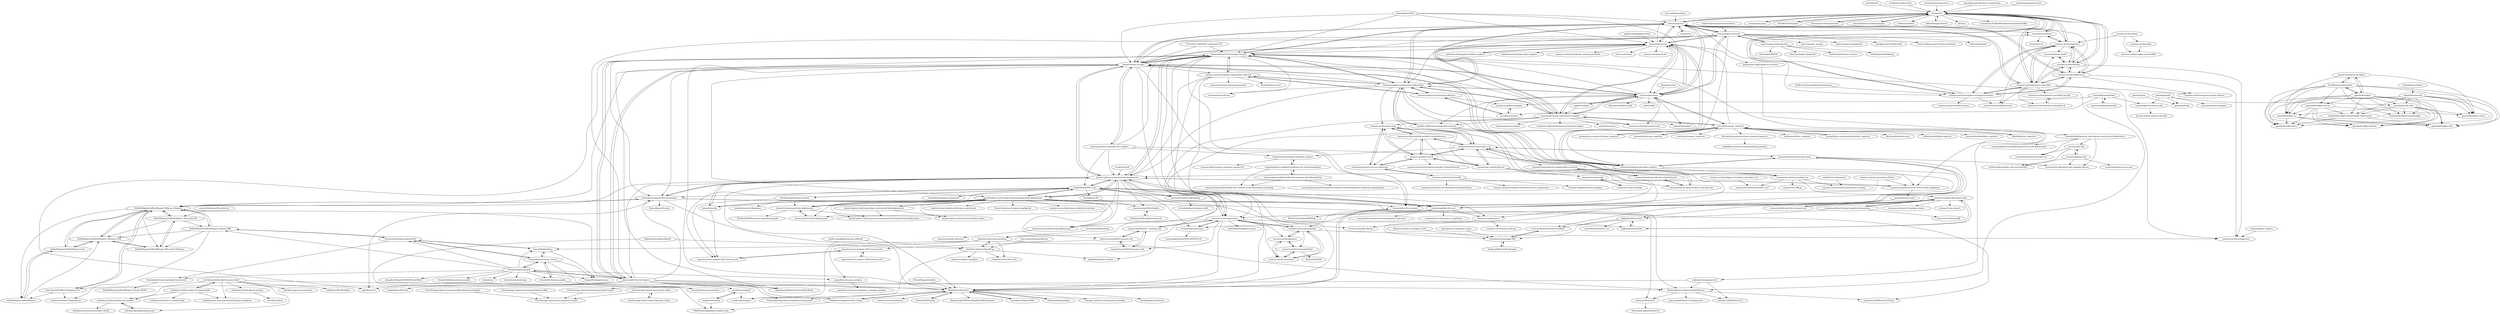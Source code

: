 digraph G {
"git-lfs/git-lfs" -> "vmware/vic" ["e"=1]
"vmware/open-vm-tools" -> "vmware/photon"
"vmware/open-vm-tools" -> "vmware/govmomi"
"vmware/open-vm-tools" -> "vmware/PowerCLI-Example-Scripts"
"vmware/open-vm-tools" -> "lamw/vmware-scripts"
"vmware/open-vm-tools" -> "vmware/pyvmomi"
"vmware/open-vm-tools" -> "rasa/vmware-tools-patches"
"vmware/open-vm-tools" -> "rip1s/vmware_escape" ["e"=1]
"vmware/open-vm-tools" -> "xairy/vmware-exploitation" ["e"=1]
"vmware/open-vm-tools" -> "vmware/terraform-provider-vsphere" ["e"=1]
"vmware/open-vm-tools" -> "vmware/vsphere-automation-sdk-python"
"vmware/open-vm-tools" -> "vmware/vic"
"vmware/open-vm-tools" -> "alanrenouf/vCheck-vSphere"
"vmware/open-vm-tools" -> "googleprojectzero/fuzzilli" ["e"=1]
"vmware/open-vm-tools" -> "virtio-win/kvm-guest-drivers-windows" ["e"=1]
"vmware/open-vm-tools" -> "DrDonk/unlocker" ["e"=1]
"tronprotocol/java-tron" -> "vmware/vic" ["e"=1]
"vmware/ansible-for-nsxt" -> "rutgerblom/SDDC.Lab"
"vmware/ansible-for-nsxt" -> "vmware/nsx-t-datacenter-ci-pipelines" ["e"=1]
"vmware/ansible-for-nsxt" -> "vmware-samples/nsx-t"
"vmware/ansible-for-nsxt" -> "vmware/terraform-provider-nsxt"
"vmware/ansible-for-nsxt" -> "vmware-archive/nsxansible"
"vmware/ansible-for-nsxt" -> "vmware/bare-metal-server-integration-with-nsxt"
"vmware/ansible-for-nsxt" -> "vmware/nsx-powerops"
"vmware/ansible-for-nsxt" -> "vmware-archive/powernsx"
"vmware/ansible-for-nsxt" -> "lamw/vsphere-automated-lab-deployment"
"rasa/vmware-tools-patches" -> "vmware/open-vm-tools"
"rasa/vmware-tools-patches" -> "alexhude/FRIEND" ["e"=1]
"rasa/vmware-tools-patches" -> "ftao/vpn-deploy-playbook" ["e"=1]
"rasa/vmware-tools-patches" -> "cbednarski/vmware-usb-osx" ["e"=1]
"rasa/vmware-tools-patches" -> "IDArlingTeam/IDArling" ["e"=1]
"ribbybibby/ssl_exporter" -> "pryorda/vmware_exporter" ["e"=1]
"VFrontDe-Org/ESXi-Customizer-PS" -> "lamw/vmware-scripts" ["e"=1]
"VFrontDe-Org/ESXi-Customizer-PS" -> "vmware/PowerCLI-Example-Scripts" ["e"=1]
"prometheus-community/ipmi_exporter" -> "pryorda/vmware_exporter" ["e"=1]
"vmware/pyvmomi" -> "vmware/pyvmomi-community-samples"
"vmware/pyvmomi" -> "vmware/vsphere-automation-sdk-python"
"vmware/pyvmomi" -> "vmware/govmomi"
"vmware/pyvmomi" -> "vmware/photon"
"vmware/pyvmomi" -> "lamw/vmware-scripts"
"vmware/pyvmomi" -> "vmware-archive/pyvmomi-tools"
"vmware/pyvmomi" -> "vmware/PowerCLI-Example-Scripts"
"vmware/pyvmomi" -> "ansible-collections/community.vmware" ["e"=1]
"vmware/pyvmomi" -> "vmware/terraform-provider-vsphere" ["e"=1]
"vmware/pyvmomi" -> "pryorda/vmware_exporter"
"vmware/pyvmomi" -> "fboender/ansible-cmdb" ["e"=1]
"vmware/pyvmomi" -> "vmware/open-vm-tools"
"vmware/pyvmomi" -> "voilet/cmdb" ["e"=1]
"vmware/pyvmomi" -> "argos83/pysphere"
"vmware/pyvmomi" -> "cobbler/cobbler" ["e"=1]
"chvvkumar/Monitoring" -> "jorgedlcruz/vmware-grafana" ["e"=1]
"youzan/zan-proxy" -> "vmware/vic" ["e"=1]
"alanrenouf/vCheck-vSphere" -> "vmware/PowerCLI-Example-Scripts"
"alanrenouf/vCheck-vSphere" -> "lamw/vmware-scripts"
"alanrenouf/vCheck-vSphere" -> "arielsanchezmora/vDocumentation"
"alanrenouf/vCheck-vSphere" -> "WahlNetwork/vester"
"alanrenouf/vCheck-vSphere" -> "VeeamHub/powershell"
"alanrenouf/vCheck-vSphere" -> "iainbrighton/PScribo" ["e"=1]
"alanrenouf/vCheck-vSphere" -> "AsBuiltReport/AsBuiltReport.VMware.vSphere"
"alanrenouf/vCheck-vSphere" -> "Tony-SouthFLVMUG/vDiagram2.0"
"alanrenouf/vCheck-vSphere" -> "lamw/vsphere-automated-lab-deployment"
"alanrenouf/vCheck-vSphere" -> "rgel/PowerCLi"
"alanrenouf/vCheck-vSphere" -> "WahlNetwork/powershell-scripts"
"alanrenouf/vCheck-vSphere" -> "PowerShell/Operation-Validation-Framework" ["e"=1]
"alanrenouf/vCheck-vSphere" -> "MathieuBuisson/Powershell-VMware"
"alanrenouf/vCheck-vSphere" -> "sexibytes/sexigraf"
"alanrenouf/vCheck-vSphere" -> "adbertram/Random-PowerShell-Work" ["e"=1]
"lamw/ghettoVCB" -> "lamw/vmware-scripts" ["e"=1]
"lamw/ghettoVCB" -> "vmware/photon" ["e"=1]
"lamw/ghettoVCB" -> "vmware/govmomi" ["e"=1]
"lamw/ghettoVCB" -> "vmware/pyvmomi" ["e"=1]
"lamw/ghettoVCB" -> "vmware/PowerCLI-Example-Scripts" ["e"=1]
"kubernetes-sigs/vsphere-csi-driver" -> "vmware/load-balancer-and-ingress-services-for-kubernetes" ["e"=1]
"apache/incubator-brooklyn" -> "brooklyncentral/clocker"
"apache/incubator-brooklyn" -> "apache/brooklyn"
"apache/incubator-brooklyn" -> "apache/brooklyn-client"
"apache/incubator-brooklyn" -> "apache/brooklyn-ui"
"AsBuiltReport/AsBuiltReport.VMware.ESXi" -> "AsBuiltReport/AsBuiltReport.VMware.vSphere"
"AsBuiltReport/AsBuiltReport.VMware.ESXi" -> "AsBuiltReport/AsBuiltReport.Core"
"AsBuiltReport/AsBuiltReport.VMware.ESXi" -> "AsBuiltReport/AsBuiltReport.Microsoft.Windows"
"brooklyncentral/clocker" -> "apache/incubator-brooklyn"
"brooklyncentral/clocker" -> "apache/brooklyn"
"brooklyncentral/clocker" -> "apache/brooklyn-ui"
"brooklyncentral/clocker" -> "apache/brooklyn-server"
"brooklyncentral/clocker" -> "apache/brooklyn-dist"
"brooklyncentral/clocker" -> "apache/brooklyn-docs"
"brooklyncentral/clocker" -> "apache/brooklyn-library"
"brooklyncentral/clocker" -> "apache/brooklyn-client"
"brooklyncentral/clocker" -> "cloudsoft/brooklyn-hyperledger"
"PureStorage-OpenConnect/py-pure-client" -> "PureStorage-OpenConnect/rest-client"
"xebialabs/overthere" -> "cloudsoft/winrm4j"
"vmware-archive/ansible-module-vcloud-director" -> "vmware/terraform-provider-vcd"
"vmware-archive/ansible-module-vcloud-director" -> "vmware-archive/pyvcloud"
"vmware-archive/ansible-module-vcloud-director" -> "vmware/container-service-extension"
"vmware-archive/ansible-module-vcloud-director" -> "vmware-archive/vcd-cli"
"vmware-archive/ansible-module-vcloud-director" -> "vmware/go-vcloud-director"
"AsBuiltReport/AsBuiltReport.VMware.vSphere" -> "AsBuiltReport/AsBuiltReport.VMware.ESXi"
"AsBuiltReport/AsBuiltReport.VMware.vSphere" -> "AsBuiltReport/AsBuiltReport.Core"
"AsBuiltReport/AsBuiltReport.VMware.vSphere" -> "AsBuiltReport/AsBuiltReport"
"AsBuiltReport/AsBuiltReport.VMware.vSphere" -> "AsBuiltReport/AsBuiltReport.Veeam.VBR"
"AsBuiltReport/AsBuiltReport.VMware.vSphere" -> "AsBuiltReport/AsBuiltReport.Microsoft.AD"
"AsBuiltReport/AsBuiltReport.VMware.vSphere" -> "AsBuiltReport/AsBuiltReport.Microsoft.Windows"
"AsBuiltReport/AsBuiltReport.VMware.vSphere" -> "arielsanchezmora/vDocumentation"
"AsBuiltReport/AsBuiltReport.VMware.vSphere" -> "Tony-SouthFLVMUG/vDiagram2.0"
"ContainX/openstack4j" -> "openstack4j/openstack4j"
"ContainX/openstack4j" -> "woorea/openstack-java-sdk"
"ContainX/openstack4j" -> "yavijava/yavijava"
"ContainX/openstack4j" -> "yavijava/yavijava-samples"
"jclouds/jclouds" -> "apache/jclouds"
"jclouds/jclouds" -> "jclouds/jclouds-examples"
"jclouds/jclouds" -> "jclouds/jclouds-labs"
"jclouds/jclouds" -> "woorea/openstack-java-sdk"
"OGSR/OGSR-Engine" -> "vmware/vic" ["e"=1]
"vmware-archive/vcd-ext-sdk" -> "vmware-samples/vcd-ext-samples"
"vmware-archive/vcd-ext-sdk" -> "vmware/cloud-director-extension-standard-library"
"vmware-archive/vcd-ext-sdk" -> "vmware-archive/vmware-cloud-director-ui-components"
"vmware-archive/vcd-ext-sdk" -> "vmware/container-service-extension"
"pryorda/vmware_exporter" -> "jorgedlcruz/vmware-grafana"
"pryorda/vmware_exporter" -> "prometheus-community/ipmi_exporter" ["e"=1]
"pryorda/vmware_exporter" -> "prometheus/snmp_exporter" ["e"=1]
"pryorda/vmware_exporter" -> "rverchere/vmware_exporter"
"pryorda/vmware_exporter" -> "devinotelecom/prometheus-vmware-exporter"
"pryorda/vmware_exporter" -> "mrlhansen/idrac_exporter" ["e"=1]
"pryorda/vmware_exporter" -> "prometheus-community/windows_exporter" ["e"=1]
"pryorda/vmware_exporter" -> "vmware/pyvmomi"
"pryorda/vmware_exporter" -> "vmware/pyvmomi-community-samples"
"pryorda/vmware_exporter" -> "ribbybibby/ssl_exporter" ["e"=1]
"pryorda/vmware_exporter" -> "vmware/govmomi"
"pryorda/vmware_exporter" -> "bb-Ricardo/netbox-sync" ["e"=1]
"pryorda/vmware_exporter" -> "infinityworks/hpilo-exporter"
"pryorda/vmware_exporter" -> "vmware-samples/vcenter-event-broker-appliance"
"pryorda/vmware_exporter" -> "prometheus/blackbox_exporter" ["e"=1]
"vmware/terraform-provider-vra" -> "vmware/terraform-provider-vra7"
"vmware/terraform-provider-vra" -> "vmware-archive/cloud-automation-content"
"vmware/terraform-provider-vra" -> "vmware/vra-sdk-go"
"vmware/terraform-provider-vra" -> "vmware/vrealize-developer-tools"
"vmware/terraform-provider-vra" -> "vmware/terraform-provider-vcd"
"vmware/pyvmomi-community-samples" -> "vmware/pyvmomi"
"vmware/pyvmomi-community-samples" -> "vmware/vsphere-automation-sdk-python"
"vmware/pyvmomi-community-samples" -> "vmware-archive/pyvmomi-tools"
"vmware/pyvmomi-community-samples" -> "vmware/govmomi"
"vmware/pyvmomi-community-samples" -> "reubenur-rahman/vmware-pyvmomi-examples"
"vmware/pyvmomi-community-samples" -> "snobear/ezmomi"
"vmware/pyvmomi-community-samples" -> "lamw/vmware-scripts"
"vmware/pyvmomi-community-samples" -> "lgeeklee/python-vmstats"
"vmware/pyvmomi-community-samples" -> "ansible-collections/community.vmware" ["e"=1]
"vmware/pyvmomi-community-samples" -> "vmware/PowerCLI-Example-Scripts"
"vmware/pyvmomi-community-samples" -> "pryorda/vmware_exporter"
"vmware/pyvmomi-community-samples" -> "vmware/photon"
"vmware/pyvmomi-community-samples" -> "sijis/pyvmomi-examples"
"vmware/pyvmomi-community-samples" -> "vmware-archive/pyvcloud"
"vmware/pyvmomi-community-samples" -> "argos83/pysphere"
"vmware/vrealize-developer-tools" -> "vmware/build-tools-for-vmware-aria"
"vmware/vrealize-developer-tools" -> "jakkulabs/PowervRO"
"vmware/vrealize-developer-tools" -> "jakkulabs/PowervRA"
"vmware/vrealize-developer-tools" -> "orchestratix/orchestrator-linklist"
"vmware/vrealize-developer-tools" -> "vmware-archive/o11n-plugin-crypto"
"vmware/vrealize-developer-tools" -> "vmware-archive/vra-api-samples-for-postman"
"vmware/vrealize-developer-tools" -> "vmware/vrops-export"
"vmware-archive/legacy-terraform-provider-vra7" -> "vmware/terraform-provider-vra7"
"vmware/terraform-provider-nsxt" -> "vmware/ansible-for-nsxt"
"vmware/terraform-provider-nsxt" -> "vmware/terraform-provider-vcd"
"vmware/terraform-provider-nsxt" -> "vmware/terraform-provider-vsphere" ["e"=1]
"vmware/terraform-provider-nsxt" -> "vmware-samples/nsx-t"
"vmware/terraform-provider-nsxt" -> "vmware/nsx-alb-datascript-samples-library"
"lrivallain/vro-package-diff" -> "burkeazbill/vroClientScripts"
"lrivallain/vro-package-diff" -> "orchestratix/orchestrator-linklist"
"orchestratix/orchestrator-linklist" -> "lrivallain/vro-package-diff"
"lamw/vmworld2017-session-urls" -> "lamw/vmworld2018-session-urls"
"lamw/vmworld2017-session-urls" -> "vmware-archive/powernsx"
"lamw/vmworld2017-session-urls" -> "lamw/vmworld2019-session-urls"
"jonnyborbs/cas-apis" -> "lrivallain/vro-package-diff"
"VeeamHub/grafana" -> "VeeamHub/awesome-veeam"
"VeeamHub/grafana" -> "VeeamHub/applications"
"VeeamHub/grafana" -> "VeeamHub/veeam-healthcheck"
"lamw/vmware-scripts" -> "vmware/PowerCLI-Example-Scripts"
"lamw/vmware-scripts" -> "lamw/vsphere-automated-lab-deployment"
"lamw/vmware-scripts" -> "alanrenouf/vCheck-vSphere"
"lamw/vmware-scripts" -> "arielsanchezmora/vDocumentation"
"lamw/vmware-scripts" -> "WahlNetwork/vester"
"lamw/vmware-scripts" -> "vmware-archive/powernsx"
"lamw/vmware-scripts" -> "vmware/govmomi"
"lamw/vmware-scripts" -> "lamw/vsphere-with-tanzu-nsxt-automated-lab-deployment"
"lamw/vmware-scripts" -> "vmware/dscr-for-vmware"
"lamw/vmware-scripts" -> "vmware/pyvmomi"
"lamw/vmware-scripts" -> "vmware/terraform-provider-vsphere" ["e"=1]
"lamw/vmware-scripts" -> "vmware/photon"
"lamw/vmware-scripts" -> "vmware/packer-examples-for-vsphere" ["e"=1]
"lamw/vmware-scripts" -> "vmware-archive/vsphere-automation-sdk-rest"
"lamw/vmware-scripts" -> "AsBuiltReport/AsBuiltReport.VMware.vSphere"
"rubrikinc/rubrik-sdk-for-python" -> "rubrikinc/rbkcli"
"codyde/vrac-blueprints" -> "vmware-archive/cloud-automation-content"
"vmware-samples/nsx-t" -> "vmware-nsx/eval-docs-ids-ips"
"vmware-samples/nsx-t" -> "vmware-nsx/sddc-demos"
"vmware/dscr-for-vmware" -> "WahlNetwork/vester"
"vmware/dscr-for-vmware" -> "PowerCLIGoodies/DRSRule"
"vmware/dscr-for-vmware" -> "jonathanmedd/PowerCLITools"
"Tony-SouthFLVMUG/vDiagram2.0" -> "AsBuiltReport/AsBuiltReport.VMware.vSphere"
"Tony-SouthFLVMUG/vDiagram2.0" -> "rebelinux/Veeam.Diagrammer"
"Tony-SouthFLVMUG/vDiagram2.0" -> "AsBuiltReport/AsBuiltReport"
"lamw/vmworld2018-session-urls" -> "lamw/vmworld2017-session-urls"
"lamw/vmworld2018-session-urls" -> "lamw/vmworld2019-session-urls"
"AsBuiltReport/AsBuiltReport.Core" -> "AsBuiltReport/AsBuiltReport.VMware.ESXi"
"AsBuiltReport/AsBuiltReport.Core" -> "AsBuiltReport/AsBuiltReport"
"AsBuiltReport/AsBuiltReport.Core" -> "AsBuiltReport/AsBuiltReport.VMware.vSphere"
"lamw/nsxt-automated-lab-deployment" -> "lamw/vvd-quick-reference"
"devinotelecom/prometheus-vmware-exporter" -> "molu8bits/vmware-esxi-prometheus-grafana"
"vmware/go-vcloud-director" -> "vmware/terraform-provider-vcd"
"vmware/go-vcloud-director" -> "vmware/cloud-provider-for-cloud-director"
"vmware/go-vcloud-director" -> "vmware/vcd-api-tools"
"vmware/go-vcloud-director" -> "vmware/cluster-api-provider-cloud-director"
"vmware/go-vcloud-director" -> "vmware-archive/vcd-cli"
"AsBuiltReport/AsBuiltReport" -> "AsBuiltReport/AsBuiltReport.Core"
"AsBuiltReport/AsBuiltReport" -> "AsBuiltReport/AsBuiltReport.VMware.ESXi"
"rubrikinc/rubrik-modules-for-ansible" -> "rubrikinc/graphql-playground"
"rubrikinc/rubrik-modules-for-ansible" -> "rubrikinc/terraform-provider-rubrik"
"vmware/nsx-powerops" -> "vmware-archive/powernsx"
"vmware/nsx-powerops" -> "tonysangha/PowerNSX-DFW2Excel"
"vmware/vcd-api-tools" -> "vmware/vcd-api-schemas"
"jclouds/jclouds-labs" -> "apache/brooklyn-dist"
"jclouds/jclouds-labs" -> "apache/brooklyn-docs"
"jclouds/jclouds-labs" -> "apache/brooklyn-client"
"jclouds/jclouds-labs" -> "cloudsoft/brooklyn-hyperledger"
"jclouds/jclouds-labs" -> "apache/brooklyn-ui"
"jclouds/jclouds-labs" -> "cloudsoft/brooklyn-hyperledger-kubernetes"
"jclouds/jclouds-labs" -> "apache/brooklyn-library"
"vmware/vcd-api-schemas" -> "vmware/vcd-api-tools"
"openstack4j/openstack4j" -> "ContainX/openstack4j"
"cobbler/cobbler" -> "vmware/pyvmomi" ["e"=1]
"cobbler/cobbler" -> "vmware/pyvmomi-community-samples" ["e"=1]
"microsoft/azurelinux" -> "vmware/photon" ["e"=1]
"rancher/os" -> "vmware/photon" ["e"=1]
"ansible-collections/community.vmware" -> "vmware/vsphere-automation-sdk-python" ["e"=1]
"ansible-collections/community.vmware" -> "vmware/ansible-for-nsxt" ["e"=1]
"ansible-collections/community.vmware" -> "vmware/terraform-provider-vcd" ["e"=1]
"ansible-collections/community.vmware" -> "vmware/dscr-for-vmware" ["e"=1]
"flakshack/SysAdminBoard" -> "WahlNetwork/grafana-vsphere-lab"
"flakshack/SysAdminBoard" -> "Oxalide/vsphere-influxdb-go"
"AsBuiltReport/AsBuiltReport.Veeam.VBR" -> "rebelinux/Veeam.Diagrammer"
"AsBuiltReport/AsBuiltReport.Veeam.VBR" -> "AsBuiltReport/AsBuiltReport.Microsoft.Windows"
"AsBuiltReport/AsBuiltReport.Veeam.VBR" -> "AsBuiltReport/AsBuiltReport.VMware.ESXi"
"AsBuiltReport/AsBuiltReport.Veeam.VBR" -> "VeeamHub/veeam-healthcheck"
"AsBuiltReport/AsBuiltReport.Veeam.VBR" -> "AsBuiltReport/AsBuiltReport.VMware.vSphere"
"awarre/Optimize-WsusServer" -> "AsBuiltReport/AsBuiltReport.Microsoft.AD" ["e"=1]
"gaul/s3proxy" -> "apache/jclouds" ["e"=1]
"lamw/vsphere-with-tanzu-nsxt-automated-lab-deployment" -> "lamw/vsphere-automated-lab-deployment"
"lamw/vsphere-with-tanzu-nsxt-automated-lab-deployment" -> "lamw/vsphere-with-tanzu-basic-automated-lab-deployment"
"lamw/vsphere-with-tanzu-nsxt-automated-lab-deployment" -> "lamw/vcf-automated-lab-deployment"
"lamw/vsphere-with-tanzu-nsxt-automated-lab-deployment" -> "rutgerblom/SDDC.Lab"
"lamw/vsphere-with-tanzu-nsxt-automated-lab-deployment" -> "lamw/vsphere-with-tanzu-nsx-advanced-lb-automated-lab-deployment"
"lamw/vsphere-with-tanzu-nsxt-automated-lab-deployment" -> "vsphere-tmm/vsphere-with-tanzu-quick-start"
"lamw/vsphere-with-tanzu-nsxt-automated-lab-deployment" -> "lamw/vsphere-8-lab-deployment"
"lamw/vsphere-with-tanzu-nsxt-automated-lab-deployment" -> "Tanzu-Solutions-Engineering/tkg-lab" ["e"=1]
"lamw/vsphere-with-tanzu-nsxt-automated-lab-deployment" -> "lamw/nsxt-automated-lab-deployment"
"lamw/vsphere-with-tanzu-nsxt-automated-lab-deployment" -> "lamw/vmworld2019-session-urls"
"lamw/vsphere-with-tanzu-nsxt-automated-lab-deployment" -> "vmware-tanzu-labs/tanzu-validated-solutions" ["e"=1]
"lamw/vsphere-with-tanzu-nsxt-automated-lab-deployment" -> "vmware/ansible-for-nsxt"
"lamw/vsphere-with-tanzu-nsxt-automated-lab-deployment" -> "lamw/vsphere-with-tanzu-homelab-scripts"
"lamw/vsphere-with-tanzu-nsxt-automated-lab-deployment" -> "lamw/homelab"
"lamw/vsphere-with-tanzu-basic-automated-lab-deployment" -> "lamw/vsphere-with-tanzu-nsx-advanced-lb-automated-lab-deployment"
"lamw/vsphere-with-tanzu-basic-automated-lab-deployment" -> "lamw/vsphere-with-tanzu-homelab-scripts"
"vmware/govmomi" -> "vmware/pyvmomi"
"vmware/govmomi" -> "vmware/terraform-provider-vsphere" ["e"=1]
"vmware/govmomi" -> "vmware/photon"
"vmware/govmomi" -> "vmware/vsphere-automation-sdk-python"
"vmware/govmomi" -> "vmware/pyvmomi-community-samples"
"vmware/govmomi" -> "lamw/vmware-scripts"
"vmware/govmomi" -> "jetbrains-infra/packer-builder-vsphere" ["e"=1]
"vmware/govmomi" -> "vmware/PowerCLI-Example-Scripts"
"vmware/govmomi" -> "kubernetes-sigs/vsphere-csi-driver" ["e"=1]
"vmware/govmomi" -> "vmware/open-vm-tools"
"vmware/govmomi" -> "kubernetes/cloud-provider-vsphere" ["e"=1]
"vmware/govmomi" -> "vmware-archive/cloud-init-vmware-guestinfo" ["e"=1]
"vmware/govmomi" -> "vmware/vic"
"vmware/govmomi" -> "antrea-io/antrea" ["e"=1]
"vmware/govmomi" -> "vmware-archive/octant" ["e"=1]
"lamw/homelab" -> "lamw/vsphere-automated-lab-deployment"
"lamw/homelab" -> "lamw/vsphere-with-tanzu-nsxt-automated-lab-deployment"
"lamw/homelab" -> "lamw/vmware-explore-2022-session-urls"
"yavijava/yavijava" -> "yavijava/yavijava-samples"
"yavijava/yavijava" -> "vmware/vsphere-automation-sdk-java"
"WahlNetwork/powershell-scripts" -> "WahlNetwork/vester"
"WahlNetwork/powershell-scripts" -> "WahlNetwork/grafana-vsphere-lab"
"MathieuBuisson/Powershell-VMware" -> "HostileCoding/PowerCLI"
"MathieuBuisson/Powershell-VMware" -> "jonathanmedd/PowerCLITools"
"MathieuBuisson/Powershell-VMware" -> "dstamen/PowerCLI"
"MathieuBuisson/Powershell-VMware" -> "alanrenouf/PowerCLI-Deployment"
"yavijava/yavijava-samples" -> "yavijava/yavijava"
"tgeorgiev/vro-polyglot-scripts" -> "lrivallain/vro-package-diff"
"VeeamHub/veeam-ansible" -> "VeeamHub/awesome-veeam"
"VeeamHub/veeam-ansible" -> "VeeamHub/veeam-postman"
"rutgerblom/SDDC.Lab" -> "vmware/ansible-for-nsxt"
"rutgerblom/SDDC.Lab" -> "lamw/vsphere-with-tanzu-nsxt-automated-lab-deployment"
"rutgerblom/SDDC.Lab" -> "tenthirtyam/vmware-stencils"
"rutgerblom/SDDC.Lab" -> "vmware-samples/nsx-t"
"rutgerblom/SDDC.Lab" -> "lamw/vmware-explore-2022-session-urls"
"rutgerblom/SDDC.Lab" -> "lamw/vcf-automated-lab-deployment"
"rutgerblom/SDDC.Lab" -> "yasensim/vsphere-lab-deploy"
"rutgerblom/SDDC.Lab" -> "lamw/vsphere-automated-lab-deployment"
"rutgerblom/SDDC.Lab" -> "Texiwill/aac-lib"
"rutgerblom/SDDC.Lab" -> "rutgerblom/ubuntu-autoinstall"
"rutgerblom/SDDC.Lab" -> "arielsanchezmora/vDocumentation"
"rutgerblom/SDDC.Lab" -> "vmware-nsx/sddc-demos"
"rutgerblom/SDDC.Lab" -> "vmware/nsx-powerops"
"vmware-archive/pyvcloud" -> "vmware-archive/vcd-cli"
"vmware-archive/pyvcloud" -> "vmware/container-service-extension"
"vmware-archive/pyvcloud" -> "vmware-archive/ansible-module-vcloud-director"
"vmware-archive/pyvcloud" -> "vmware/go-vcloud-director"
"vmware-archive/pyvcloud" -> "vmware/terraform-provider-vcd"
"vmware-archive/vcd-cli" -> "vmware-archive/pyvcloud"
"vmware-archive/vcd-cli" -> "vmware/container-service-extension"
"vmware-archive/vcd-cli" -> "vmware/terraform-provider-vcd"
"vmware-archive/vcd-cli" -> "vmware/go-vcloud-director"
"vmware-archive/vcd-cli" -> "vmware-archive/ansible-module-vcloud-director"
"vmware-archive/vcd-cli" -> "vmware-archive/terraform-provider-vcloud-director"
"PureStorage-OpenConnect/rest-client" -> "PureStorage-OpenConnect/py-pure-client"
"PureStorage-OpenConnect/rest-client" -> "PureStorage-OpenConnect/python-scripts"
"vmware/powershell-module-for-vmware-cloud-foundation" -> "vmware/power-validated-solutions-for-cloud-foundation"
"vmware/powershell-module-for-vmware-cloud-foundation" -> "vmware/powershell-module-for-vmware-cloud-foundation-reporting"
"vmware/powershell-module-for-vmware-cloud-foundation" -> "vmware/powershell-module-for-vmware-cloud-foundation-certificate-management"
"vmware-samples/vcenter-event-broker-appliance" -> "lamw/vsphere-automated-lab-deployment"
"vmware-samples/vcenter-event-broker-appliance" -> "jonnyborbs/cas-apis"
"vmware/load-balancer-and-ingress-services-for-kubernetes" -> "vmware/nsx-alb-datascript-samples-library"
"vmware/load-balancer-and-ingress-services-for-kubernetes" -> "vmware/alb-sdk"
"vmware/load-balancer-and-ingress-services-for-kubernetes" -> "vmware/terraform-provider-avi"
"vmware/load-balancer-and-ingress-services-for-kubernetes" -> "vmware/global-load-balancing-services-for-kubernetes"
"lamw/vmworld2019-session-urls" -> "lamw/vmworld2018-session-urls"
"lamw/vmworld2019-session-urls" -> "lamw/vmworld2017-session-urls"
"lamw/vmworld2019-session-urls" -> "lamw/vmware-explore-2023-session-urls"
"rubrikinc/graphql-playground" -> "rubrikinc/rubrik-modules-for-ansible"
"vmware/PowerCLI-Example-Scripts" -> "lamw/vmware-scripts"
"vmware/PowerCLI-Example-Scripts" -> "alanrenouf/vCheck-vSphere"
"vmware/PowerCLI-Example-Scripts" -> "lamw/vsphere-automated-lab-deployment"
"vmware/PowerCLI-Example-Scripts" -> "WahlNetwork/vester"
"vmware/PowerCLI-Example-Scripts" -> "vmware/dscr-for-vmware"
"vmware/PowerCLI-Example-Scripts" -> "vmware/powerclicore"
"vmware/PowerCLI-Example-Scripts" -> "vmware-archive/powernsx"
"vmware/PowerCLI-Example-Scripts" -> "arielsanchezmora/vDocumentation"
"vmware/PowerCLI-Example-Scripts" -> "rgel/PowerCLi"
"vmware/PowerCLI-Example-Scripts" -> "vmware-archive/vsphere-automation-sdk-rest"
"vmware/PowerCLI-Example-Scripts" -> "vmware/vsphere-automation-sdk-python"
"vmware/PowerCLI-Example-Scripts" -> "MathieuBuisson/Powershell-VMware"
"vmware/PowerCLI-Example-Scripts" -> "codyhosterman/powercli"
"vmware/PowerCLI-Example-Scripts" -> "vmware/photon"
"vmware/PowerCLI-Example-Scripts" -> "adbertram/Random-PowerShell-Work" ["e"=1]
"prometheus/snmp_exporter" -> "pryorda/vmware_exporter" ["e"=1]
"vmware-tanzu/community-edition" -> "lamw/vsphere-with-tanzu-nsxt-automated-lab-deployment" ["e"=1]
"vmware-tanzu/community-edition" -> "vmware-samples/vcenter-event-broker-appliance" ["e"=1]
"mark-rushakoff/awesome-influxdb" -> "Oxalide/vsphere-influxdb-go" ["e"=1]
"mark-rushakoff/awesome-influxdb" -> "evoila/collectsphere" ["e"=1]
"vmware/photon" -> "vmware/open-vm-tools"
"vmware/photon" -> "vmware-archive/lightwave"
"vmware/photon" -> "vmware/govmomi"
"vmware/photon" -> "vmware-archive/photon-controller"
"vmware/photon" -> "vmware/vic"
"vmware/photon" -> "vmware/pyvmomi"
"vmware/photon" -> "vmware/PowerCLI-Example-Scripts"
"vmware/photon" -> "vmware-archive/vsphere-storage-for-docker"
"vmware/photon" -> "lamw/vmware-scripts"
"vmware/photon" -> "rancher/os" ["e"=1]
"vmware/photon" -> "vmware-archive/xenon"
"vmware/photon" -> "vmware-archive/admiral"
"vmware/photon" -> "vmware/vsphere-automation-sdk-python"
"vmware/photon" -> "vmware/pyvmomi-community-samples"
"vmware/photon" -> "vmware/vic-product"
"AsBuiltReport/AsBuiltReport.Microsoft.Windows" -> "AsBuiltReport/AsBuiltReport.VMware.ESXi"
"AsBuiltReport/AsBuiltReport.Microsoft.Windows" -> "AsBuiltReport/AsBuiltReport.Microsoft.AD"
"vmware/packer-examples-for-vsphere" -> "vmware-samples/vcenter-event-broker-appliance" ["e"=1]
"vmware/packer-examples-for-vsphere" -> "lamw/vmware-scripts" ["e"=1]
"vmware/packer-examples-for-vsphere" -> "rutgerblom/SDDC.Lab" ["e"=1]
"vmware/packer-examples-for-vsphere" -> "lamw/vsphere-automated-lab-deployment" ["e"=1]
"vmware/packer-examples-for-vsphere" -> "vmware/PowerCLI-Example-Scripts" ["e"=1]
"vmware/packer-examples-for-vsphere" -> "tenthirtyam/terrafom-examples-vmware" ["e"=1]
"lamw/vcf-automated-lab-deployment" -> "lamw/vsphere-8-lab-deployment"
"lamw/vcf-automated-lab-deployment" -> "lamw/vsphere-with-tanzu-nsx-advanced-lb-automated-lab-deployment"
"lamw/vcf-automated-lab-deployment" -> "lamw/vsphere-with-tanzu-nsxt-automated-lab-deployment"
"lamw/vcf-automated-lab-deployment" -> "TheNewStellW/vmware-operations-guide"
"woorea/openstack-java-sdk" -> "iterate-ch/java-openstack-swift"
"vmware/cloud-provider-for-cloud-director" -> "vmware/cluster-api-provider-cloud-director"
"rubrikinc/rubrik-sdk-for-powershell" -> "rubrikinc/rubrik-scripts-for-powershell"
"rubrikinc/rubrik-sdk-for-powershell" -> "rubrikinc/rubrik-sdk-for-python"
"rubrikinc/rubrik-sdk-for-powershell" -> "rubrikinc/api-documentation"
"rubrikinc/rubrik-sdk-for-powershell" -> "rubrikinc/vRO-Workflow"
"rubrikinc/rubrik-sdk-for-powershell" -> "WahlNetwork/vester"
"rubrikinc/rubrik-sdk-for-powershell" -> "rubrikinc/graphql-playground"
"rubrikinc/rubrik-sdk-for-powershell" -> "rubrikinc/use-case-powershell-backup-validation"
"rubrikinc/rubrik-sdk-for-powershell" -> "rubrikinc/rubrik-modules-for-ansible"
"vmware-archive/lightwave" -> "vmware-archive/photon-controller"
"vmware-archive/lightwave" -> "vmware-archive/xenon"
"vmware-archive/lightwave" -> "vmware/photon"
"vmware-archive/lightwave" -> "vmware-archive/admiral"
"vmware-archive/lightwave" -> "vmware-archive/vsphere-storage-for-docker"
"vmware-archive/lightwave" -> "vmware/vic"
"vmware-archive/lightwave" -> "vmware-archive/vagrant-guests-photon"
"vmware-archive/lightwave" -> "vmware-archive/chaperone"
"sexibytes/sexilog" -> "sexibytes/sexigraf"
"sexibytes/sexilog" -> "WahlNetwork/grafana-vsphere-lab"
"vmware/cloud-director-named-disk-csi-driver" -> "vmware/cloud-provider-for-cloud-director"
"vmware/cloud-director-named-disk-csi-driver" -> "vmware/cluster-api-provider-cloud-director"
"tenthirtyam/vmware-stencils" -> "lamw/vmware-explore-2022-session-urls"
"tenthirtyam/vmware-stencils" -> "tenthirtyam/vvd-diagrams"
"tenthirtyam/vmware-stencils" -> "rutgerblom/SDDC.Lab"
"tenthirtyam/vmware-stencils" -> "lamw/vcf-automated-lab-deployment"
"WahlNetwork/vester" -> "lucdekens/vSphereDSC"
"WahlNetwork/vester" -> "PowerShell/Operation-Validation-Framework" ["e"=1]
"WahlNetwork/vester" -> "ticketmaster/poshspec" ["e"=1]
"WahlNetwork/vester" -> "devops-collective-inc/summit-materials" ["e"=1]
"WahlNetwork/vester" -> "devblackops/watchmen" ["e"=1]
"WahlNetwork/vester" -> "WahlNetwork/powershell-scripts"
"WahlNetwork/vester" -> "vmware-archive/platypus"
"WahlNetwork/vester" -> "PowerShellOrg/tug" ["e"=1]
"WahlNetwork/vester" -> "vmware/dscr-for-vmware"
"WahlNetwork/vester" -> "doesitscript/PSPesterDashboardKickstarter" ["e"=1]
"dstamen/PowerCLI" -> "NotesofaScripter/PowerCLI"
"DemitasseNZ/vSphereAutoLab" -> "sammcgeown/Pod-Deploy"
"sexibytes/sexigraf" -> "sexibytes/sexilog"
"sexibytes/sexigraf" -> "evoila/collectsphere"
"codyhosterman/powercli" -> "MathieuBuisson/Powershell-VMware"
"codyhosterman/powercli" -> "HostileCoding/PowerCLI"
"codyhosterman/powercli" -> "PureStorage-OpenConnect/powershell-scripts"
"cloudsoft/winrm4j" -> "apache/brooklyn-dist"
"cloudsoft/winrm4j" -> "apache/brooklyn-docs"
"cloudsoft/winrm4j" -> "apache/brooklyn-client"
"cloudsoft/winrm4j" -> "cloudsoft/brooklyn-hyperledger"
"cloudsoft/winrm4j" -> "apache/brooklyn-ui"
"cloudsoft/winrm4j" -> "cloudsoft/brooklyn-hyperledger-kubernetes"
"cloudsoft/winrm4j" -> "jclouds/jclouds-labs"
"cloudsoft/winrm4j" -> "apache/brooklyn-library"
"VeeamHub/awesome-veeam" -> "VeeamHub/veeam-ansible"
"VeeamHub/awesome-veeam" -> "VeeamHub/veeam-postman"
"VeeamHub/awesome-veeam" -> "VeeamHub/applications"
"VeeamHub/awesome-veeam" -> "VeeamHub/grafana"
"VeeamHub/awesome-veeam" -> "VeeamHub/veeam-healthcheck"
"VeeamHub/awesome-veeam" -> "VeeamHub/powershell"
"vmware/power-validated-solutions-for-cloud-foundation" -> "vmware/powershell-module-for-vmware-cloud-foundation"
"vmware/power-validated-solutions-for-cloud-foundation" -> "vmware/powershell-module-for-vmware-cloud-foundation-reporting"
"vmware/power-validated-solutions-for-cloud-foundation" -> "tenthirtyam/terrafom-examples-vmware"
"burkeazbill/vroClientScripts" -> "lrivallain/vro-package-diff"
"Azure/azure-functions-host" -> "vmware/vic" ["e"=1]
"vmware/vic" -> "youzan/zan-proxy" ["e"=1]
"vmware/vic" -> "vmware/vic-product"
"vmware/vic" -> "Azure/azure-functions-host" ["e"=1]
"vmware/vic" -> "vmware-archive/admiral"
"vmware/vic" -> "vmware-archive/photon-controller"
"vmware/vic" -> "microsoft/azure-maven-plugins" ["e"=1]
"vmware/vic" -> "vmware/photon"
"vmware/vic" -> "vmware-archive/lightwave"
"vmware/vic" -> "OGSR/OGSR-Engine" ["e"=1]
"vmware/vic" -> "vmware-archive/vsphere-storage-for-docker"
"vmware/vic" -> "vmware-archive/xenon"
"vmware/vic" -> "solidusio/solidus" ["e"=1]
"vmware/vic" -> "uBlockOrigin/uAssets" ["e"=1]
"vmware/vic" -> "QEF/q-e" ["e"=1]
"vmware/vic" -> "CommunityToolkit/WindowsCommunityToolkit" ["e"=1]
"gophercloud/gophercloud" -> "vmware/govmomi" ["e"=1]
"AsBuiltReport/AsBuiltReport.Microsoft.AD" -> "AsBuiltReport/AsBuiltReport.Microsoft.Windows"
"AsBuiltReport/AsBuiltReport.Microsoft.AD" -> "AsBuiltReport/AsBuiltReport.VMware.vSphere"
"AsBuiltReport/AsBuiltReport.Microsoft.AD" -> "AsBuiltReport/AsBuiltReport.Veeam.VBR"
"AsBuiltReport/AsBuiltReport.Microsoft.AD" -> "AsBuiltReport/AsBuiltReport.VMware.ESXi"
"vmware-archive/nsxraml" -> "vmware-archive/nsxramlclient"
"vmware-archive/nsxraml" -> "vmware-archive/nsxansible"
"vmware-archive/nsxraml" -> "vmware-archive/pynsxv"
"sitespeedio/sitespeed.io" -> "vmware/vic" ["e"=1]
"diyan/pywinrm" -> "vmware/pyvmomi" ["e"=1]
"vmware-archive/nsxansible" -> "vmware-archive/pynsxv"
"vmware-archive/nsxansible" -> "vmware-archive/nsxraml"
"vmware-archive/nsxansible" -> "vmware-archive/nsxramlclient"
"vmware-archive/nsxansible" -> "vmware-archive/powernsx"
"vmware-archive/nsxansible" -> "vmware-archive/chaperone"
"vmware-archive/vsphere-storage-for-docker" -> "vmware-archive/photon-controller"
"vmware-archive/vsphere-storage-for-docker" -> "vmware-archive/kubernetes"
"vmware-archive/vsphere-storage-for-docker" -> "vmware-archive/admiral"
"vmware-archive/vsphere-storage-for-docker" -> "vmware-archive/lightwave"
"vmware-archive/vsphere-storage-for-docker" -> "vmware/vic"
"vmware-archive/vsphere-storage-for-docker" -> "vmware/vsphere-flocker-driver"
"vmware-archive/vsphere-storage-for-docker" -> "vmware/vic-product"
"vmware/cluster-api-provider-cloud-director" -> "vmware/cloud-provider-for-cloud-director"
"vmware/cluster-api-provider-cloud-director" -> "vmware/cloud-director-named-disk-csi-driver"
"VirtualEngine/Lability" -> "WahlNetwork/vester" ["e"=1]
"vmware-archive/nsxramlclient" -> "vmware-archive/nsxraml"
"vmware-archive/nsxramlclient" -> "vmware-archive/pynsxv"
"vmware-archive/nsxramlclient" -> "yfauser/PyNSXv"
"Texiwill/aac-lib" -> "sammcgeown/Pod-Deploy"
"vmware-archive/photon-controller" -> "vmware-archive/xenon"
"vmware-archive/photon-controller" -> "vmware-archive/lightwave"
"vmware-archive/photon-controller" -> "vmware-archive/vsphere-storage-for-docker"
"vmware-archive/photon-controller" -> "vmware/vic"
"vmware-archive/photon-controller" -> "vmware-archive/admiral"
"vmware-archive/photon-controller" -> "vmware-archive/chaperone"
"vmware-archive/photon-controller" -> "vmware/photon"
"vmware-archive/photon-controller" -> "vmware-archive/kubernetes"
"vmware-archive/photon-controller" -> "vmware-archive/photon-controller-cli"
"vmware-archive/photon-controller" -> "vmware-archive/photon-controller-go-sdk"
"vmware-archive/photon-controller" -> "vmware-archive/vagrant-guests-photon"
"vmware-archive/photon-controller" -> "vmware/photon-model"
"vmware-archive/xenon" -> "vmware-archive/photon-controller"
"vmware-archive/xenon" -> "vmware/photon-model"
"vmware-archive/xenon" -> "vmware-archive/admiral"
"vmware-archive/xenon" -> "vmware-archive/lightwave"
"vmware-archive/xenon" -> "vmware-archive/chaperone"
"vmware-archive/xenon" -> "vmware/vic"
"VeeamHub/veeam-healthcheck" -> "VeeamHub/awesome-veeam"
"VeeamHub/veeam-healthcheck" -> "AsBuiltReport/AsBuiltReport.Veeam.VBR"
"VeeamHub/veeam-healthcheck" -> "VeeamHub/veeam-hardened-repository"
"VeeamHub/veeam-healthcheck" -> "VeeamHub/grafana"
"apache/brooklyn" -> "apache/brooklyn-server"
"apache/brooklyn" -> "apache/brooklyn-client"
"apache/brooklyn" -> "apache/brooklyn-docs"
"apache/brooklyn" -> "apache/brooklyn-ui"
"apache/brooklyn" -> "apache/brooklyn-dist"
"apache/brooklyn" -> "cloudsoft/brooklyn-hyperledger"
"apache/brooklyn" -> "cloudsoft/brooklyn-hyperledger-kubernetes"
"apache/brooklyn" -> "apache/incubator-brooklyn"
"apache/brooklyn" -> "brooklyncentral/clocker"
"apache/brooklyn" -> "apache/brooklyn-library"
"apache/brooklyn" -> "jclouds/jclouds-labs"
"tenthirtyam/terrafom-examples-vmware" -> "vmware/power-validated-solutions-for-cloud-foundation"
"tenthirtyam/terrafom-examples-vmware" -> "vmware-labs/vmware-customer-connect-cli"
"apache/brooklyn-server" -> "apache/brooklyn-library"
"apache/brooklyn-server" -> "apache/brooklyn-ui"
"apache/brooklyn-server" -> "apache/brooklyn-docs"
"apache/brooklyn-server" -> "apache/brooklyn-client"
"apache/brooklyn-server" -> "cloudsoft/brooklyn-hyperledger-kubernetes"
"apache/brooklyn-server" -> "apache/brooklyn-dist"
"apache/brooklyn-ui" -> "apache/brooklyn-dist"
"apache/brooklyn-ui" -> "apache/brooklyn-docs"
"apache/brooklyn-ui" -> "apache/brooklyn-library"
"uBlockOrigin/uAssets" -> "vmware/vic" ["e"=1]
"vmware/vsphere-automation-sdk-python" -> "vmware/pyvmomi"
"vmware/vsphere-automation-sdk-python" -> "vmware/pyvmomi-community-samples"
"vmware/vsphere-automation-sdk-python" -> "vmware-archive/vsphere-automation-sdk-rest"
"vmware/vsphere-automation-sdk-python" -> "ansible-collections/community.vmware" ["e"=1]
"vmware/vsphere-automation-sdk-python" -> "vmware/govmomi"
"vmware/vsphere-automation-sdk-python" -> "vmware/PowerCLI-Example-Scripts"
"vmware/vsphere-automation-sdk-python" -> "vmware/vsphere-automation-sdk-java"
"vmware/vsphere-automation-sdk-python" -> "vmware/powerclicore"
"vmware/vsphere-automation-sdk-python" -> "vmware/ansible-for-nsxt"
"vmware/vsphere-automation-sdk-python" -> "vmware-archive/pyvmomi-tools"
"vmware/vsphere-automation-sdk-python" -> "lamw/vmware-scripts"
"vmware/vsphere-automation-sdk-python" -> "vmware/dscr-for-vmware"
"vmware/vsphere-automation-sdk-python" -> "vmware-archive/pyvcloud"
"vmware/vsphere-automation-sdk-python" -> "lamw/vsphere-automated-lab-deployment"
"vmware/vsphere-automation-sdk-python" -> "vmware/photon"
"vmware-archive/pynsxv" -> "vmware-archive/nsxramlclient"
"vmware-archive/pynsxv" -> "vmware-archive/nsxansible"
"vmware-archive/pynsxv" -> "vmware-archive/nsxraml"
"vmware-archive/vsphere-automation-sdk-rest" -> "vmware/vsphere-automation-sdk-python"
"vmware-archive/vsphere-automation-sdk-rest" -> "vmware/vmware-openapi-generator"
"vmware-archive/vsphere-automation-sdk-rest" -> "WahlNetwork/vester"
"vmware-archive/vsphere-automation-sdk-rest" -> "vmware/vsphere-automation-sdk-java"
"vmware-archive/vsphere-automation-sdk-rest" -> "vmware/PowerCLI-Example-Scripts"
"vmware-archive/vsphere-automation-sdk-rest" -> "vmware-archive/powernsx"
"vmware-archive/vsphere-automation-sdk-rest" -> "BeryJu/dark-vcenter"
"vmware-archive/vsphere-automation-sdk-rest" -> "lamw/vsphere-automated-lab-deployment"
"lamw/vsphere-8-lab-deployment" -> "lamw/vcf-automated-lab-deployment"
"Oxalide/vsphere-influxdb-go" -> "jorgedlcruz/vmware-grafana"
"Oxalide/vsphere-influxdb-go" -> "evoila/collectsphere"
"Oxalide/vsphere-influxdb-go" -> "cblomart/vsphere-graphite"
"Oxalide/vsphere-influxdb-go" -> "lgeeklee/python-vmstats"
"Oxalide/vsphere-influxdb-go" -> "vmkdaily/vFlux-Stats-Kit"
"vmware-archive/liota" -> "vmware-archive/admiral"
"vmware-archive/liota" -> "omnissa-archive/vidm-saml-toolkit"
"vmware-archive/liota" -> "omnissa-archive/idm"
"docker-archive/dockercloud-haproxy" -> "vmware-archive/vsphere-storage-for-docker" ["e"=1]
"vmware/alb-sdk" -> "avinetworks/devops"
"vmware/alb-sdk" -> "avinetworks/ansible-role-avicontroller"
"vmware/alb-sdk" -> "vmware/terraform-provider-avi"
"vmware/vsphere-automation-sdk-java" -> "yavijava/yavijava"
"vmware/vsphere-automation-sdk-java" -> "yavijava/yavijava-samples"
"vmware/vsphere-automation-sdk-java" -> "vmware-archive/vsphere-automation-sdk-rest"
"vmware/vsphere-automation-sdk-java" -> "vmware/vsphere-automation-sdk-python"
"toni-moreno/snmpcollector" -> "Oxalide/vsphere-influxdb-go" ["e"=1]
"jakkulabs/PowervRA" -> "jakkulabs/PowervRO"
"jakkulabs/PowervRA" -> "vmware/vrealize-developer-tools"
"ticketmaster/poshspec" -> "WahlNetwork/vester" ["e"=1]
"lamw/vmware-explore-2022-session-urls" -> "lamw/vmware-explore-2023-session-urls"
"vmware-archive/photon-controller-cli" -> "vmware-archive/photon-controller-go-sdk"
"vmware-archive/photon-controller-go-sdk" -> "vmware-archive/photon-controller-cli"
"PureStorage-OpenConnect/powershell-toolkit" -> "PureStorage-OpenConnect/python-scripts"
"vmware/photon-model" -> "vmware-archive/xenon"
"vmware/build-tools-for-vmware-aria" -> "vmware/vrealize-developer-tools"
"VeeamHub/powershell" -> "VeeamHub/awesome-veeam"
"VeeamHub/powershell" -> "VeeamHub/veeam-healthcheck"
"VeeamHub/powershell" -> "tdewin/rps"
"VeeamHub/powershell" -> "VeeamHub/grafana"
"VeeamHub/powershell" -> "AsBuiltReport/AsBuiltReport.Veeam.VBR"
"VeeamHub/powershell" -> "VeeamHub/veeam-ansible"
"VeeamHub/powershell" -> "VeeamHub/veeam-hardened-repository"
"VeeamHub/powershell" -> "VeeamHub/applications"
"VeeamHub/powershell" -> "tdewin/veeamhubrepo"
"VeeamHub/powershell" -> "jorgedlcruz/veeam_grafana"
"VeeamHub/powershell" -> "jhoughes/VeeamON2020PowerShell"
"VeeamHub/powershell" -> "alanrenouf/vCheck-vSphere"
"VeeamHub/powershell" -> "VeeamHub/best-practices-guide"
"prometheus-community/windows_exporter" -> "pryorda/vmware_exporter" ["e"=1]
"PowerShellOrg/tug" -> "WahlNetwork/vester" ["e"=1]
"paypal/paypal-checkout-components" -> "vmware/vic" ["e"=1]
"vmware-archive/powernsx" -> "vmware-archive/nsxansible"
"vmware-archive/powernsx" -> "vmware/nsx-powerops"
"vmware-archive/powernsx" -> "lamw/vsphere-automated-lab-deployment"
"vmware-archive/powernsx" -> "jakkulabs/PowervRA"
"vmware-archive/powernsx" -> "lamw/vmworld2017-session-urls"
"vmware-archive/powernsx" -> "WahlNetwork/vester"
"vmware-archive/powernsx" -> "nmbradford/magpie-release"
"vmware-archive/powernsx" -> "lamw/nsxt-automated-lab-deployment"
"vmware-archive/powernsx" -> "lamw/vmworld2018-session-urls"
"vmware-archive/powernsx" -> "vmware-archive/nsxraml"
"vmware-archive/powernsx" -> "vmware-archive/pynsxv"
"avinetworks/devops" -> "vmware/alb-sdk"
"avinetworks/devops" -> "vmware/nsx-alb-datascript-samples-library"
"avinetworks/devops" -> "avinetworks/ansible-role-avicontroller"
"avinetworks/devops" -> "avinetworks/demo-in-a-box"
"dimitrovvlado/o11n-plugin-cache" -> "lrivallain/vro-package-diff"
"jakkulabs/PowervRO" -> "lrivallain/vro-package-diff"
"jakkulabs/PowervRO" -> "jakkulabs/PowervRA"
"jakkulabs/PowervRO" -> "imtrinity94/vmware_vro"
"jakkulabs/PowervRO" -> "orchestratix/orchestrator-linklist"
"vmware/vic-product" -> "vmware-archive/admiral"
"vmware/vic-product" -> "vmware/vic"
"vmware/vic-product" -> "vmware/vic-ui"
"lamw/vmware-explore-2023-session-urls" -> "lamw/vmware-explore-2022-session-urls"
"lamw/vmware-explore-2023-session-urls" -> "lamw/vmware-explore-2024-session-urls"
"vmware-archive/admiral" -> "vmware/vic-product"
"vmware-archive/admiral" -> "vmware/vic"
"vmware-archive/admiral" -> "vmware-archive/xenon"
"vmware-archive/admiral" -> "vmware-archive/photon-controller"
"vmware-archive/admiral" -> "vmware-archive/vsphere-storage-for-docker"
"vmware-archive/admiral" -> "vmware-archive/lightwave"
"vmware-archive/admiral" -> "vmware/photon-model"
"vmware-archive/admiral" -> "vmware-archive/kubernetes"
"lucdekens/vSphereDSC" -> "WahlNetwork/vester"
"omnissa-archive/idm" -> "omnissa-archive/vidm-saml-toolkit"
"VeeamHub/veeam-hardened-repository" -> "AsBuiltReport/AsBuiltReport.Veeam.VB365"
"PureStorage-OpenConnect/powershell-scripts" -> "PureStorage-OpenConnect/python-scripts"
"macports/macports-ports" -> "vmware/vic" ["e"=1]
"lamw/vsphere-automated-lab-deployment" -> "lamw/vsphere-with-tanzu-nsxt-automated-lab-deployment"
"lamw/vsphere-automated-lab-deployment" -> "lamw/nsxt-automated-lab-deployment"
"lamw/vsphere-automated-lab-deployment" -> "vmware-archive/powernsx"
"lamw/vsphere-automated-lab-deployment" -> "WahlNetwork/vester"
"lamw/vsphere-automated-lab-deployment" -> "lamw/vmware-scripts"
"lamw/vsphere-automated-lab-deployment" -> "vmware/PowerCLI-Example-Scripts"
"lamw/vsphere-automated-lab-deployment" -> "arielsanchezmora/vDocumentation"
"lamw/vsphere-automated-lab-deployment" -> "sammcgeown/Pod-Deploy"
"lamw/vsphere-automated-lab-deployment" -> "lamw/vsphere-8-lab-deployment"
"lamw/vsphere-automated-lab-deployment" -> "vmware-archive/nsxansible"
"lamw/vsphere-automated-lab-deployment" -> "rutgerblom/SDDC.Lab"
"lamw/vsphere-automated-lab-deployment" -> "AsBuiltReport/AsBuiltReport.VMware.vSphere"
"lamw/vsphere-automated-lab-deployment" -> "vmware-samples/vcenter-event-broker-appliance"
"lamw/vsphere-automated-lab-deployment" -> "lamw/homelab"
"lamw/vsphere-automated-lab-deployment" -> "yasensim/vsphere-lab-deploy"
"PureStorage-OpenConnect/ansible-playbook-examples" -> "PureStorage-OpenConnect/python-scripts"
"cloudsoft/brooklyn-hyperledger-kubernetes" -> "apache/brooklyn-dist"
"cloudsoft/brooklyn-hyperledger-kubernetes" -> "apache/brooklyn-docs"
"yasensim/vsphere-lab-deploy" -> "virtualelephant/vsphere-sddc"
"jetbrains-infra/packer-builder-vsphere" -> "vmware/govmomi" ["e"=1]
"rubrikinc/rubrik-scripts-for-powershell" -> "rubrikinc/rubrik-sdk-for-powershell"
"rubrikinc/rubrik-scripts-for-powershell" -> "rubrikinc/rubrik-modules-for-ansible"
"rubrikinc/rubrik-scripts-for-powershell" -> "rubrikinc/welcome-to-rubrik-build"
"rubrikinc/rubrik-scripts-for-powershell" -> "rubrikinc/use-case-powershell-backup-validation"
"sammcgeown/Pod-Deploy" -> "DemitasseNZ/vSphereAutoLab"
"vmware-archive/vra-api-samples-for-postman" -> "jakkulabs/PowervRO"
"vmware-archive/vra-api-samples-for-postman" -> "kovarus/vrealize-pysdk"
"vmware-archive/vra-api-samples-for-postman" -> "vmware/vrealize-developer-tools"
"jorgedlcruz/veeam_grafana" -> "jorgedlcruz/veeam-enterprise_manager-grafana"
"lamw/vmware-explore-2024-session-urls" -> "lamw/vmware-explore-2023-session-urls"
"mkubecek/vmware-host-modules" -> "vmware/open-vm-tools" ["e"=1]
"vmware/terraform-provider-vsphere" -> "vmware/govmomi" ["e"=1]
"vmware/terraform-provider-vsphere" -> "vmware/terraform-provider-nsxt" ["e"=1]
"vmware/terraform-provider-vsphere" -> "vmware/terraform-provider-vcd" ["e"=1]
"vmware/terraform-provider-vsphere" -> "vmware/PowerCLI-Example-Scripts" ["e"=1]
"vmware/terraform-provider-vsphere" -> "vmware/terraform-provider-vra" ["e"=1]
"vmware/terraform-provider-vsphere" -> "lamw/vmware-scripts" ["e"=1]
"vmware/terraform-provider-vsphere" -> "lamw/vsphere-automated-lab-deployment" ["e"=1]
"vmware/terraform-provider-vsphere" -> "vmware/ansible-for-nsxt" ["e"=1]
"nsidc/vagrant-vsphere" -> "vmware-archive/chaperone" ["e"=1]
"jorgedlcruz/vmware-grafana" -> "vmkdaily/vFlux-Stats-Kit"
"jorgedlcruz/vmware-grafana" -> "jorgedlcruz/veeam_grafana"
"jorgedlcruz/vmware-grafana" -> "Oxalide/vsphere-influxdb-go"
"jorgedlcruz/vmware-grafana" -> "MathieuBuisson/Powershell-VMware"
"jorgedlcruz/vmware-grafana" -> "VeeamHub/grafana"
"microsoft/azure-maven-plugins" -> "vmware/vic" ["e"=1]
"mreferre/yelb" -> "lamw/vsphere-automated-lab-deployment" ["e"=1]
"arielsanchezmora/vDocumentation" -> "AsBuiltReport/AsBuiltReport.VMware.vSphere"
"arielsanchezmora/vDocumentation" -> "rgel/PowerCLi"
"arielsanchezmora/vDocumentation" -> "WahlNetwork/vester"
"arielsanchezmora/vDocumentation" -> "lamw/vsphere-automated-lab-deployment"
"arielsanchezmora/vDocumentation" -> "dstamen/PowerCLI"
"arielsanchezmora/vDocumentation" -> "MathieuBuisson/Powershell-VMware"
"arielsanchezmora/vDocumentation" -> "NamedJason/Scripts"
"arielsanchezmora/vDocumentation" -> "vmware/dscr-for-vmware"
"vmware/terraform-provider-vcd" -> "vmware/go-vcloud-director"
"vmware/terraform-provider-vcd" -> "vmware-archive/ansible-module-vcloud-director"
"vmware/terraform-provider-vcd" -> "vmware-archive/vcd-cli"
"vmware/terraform-provider-vcd" -> "vmware-archive/pyvcloud"
"vmware/terraform-provider-vcd" -> "vmware/terraform-provider-vra"
"vmware/terraform-provider-vcd" -> "vmware/terraform-provider-nsxt"
"vmware/terraform-provider-vcd" -> "vmware/cloud-director-named-disk-csi-driver"
"vmware/terraform-provider-vcd" -> "tenthirtyam/terrafom-examples-vmware"
"vmware/container-service-extension" -> "vmware-archive/vcd-cli"
"vmware/container-service-extension" -> "vmware-archive/vcd-ext-sdk"
"vmware/container-service-extension" -> "vmware-archive/pyvcloud"
"git-lfs/git-lfs" ["l"="-14.101,-7.29", "c"=86]
"vmware/vic" ["l"="-50.025,7.014"]
"vmware/open-vm-tools" ["l"="-49.981,6.96"]
"vmware/photon" ["l"="-50.026,6.968"]
"vmware/govmomi" ["l"="-50.013,6.933"]
"vmware/PowerCLI-Example-Scripts" ["l"="-50.006,6.876"]
"lamw/vmware-scripts" ["l"="-50.026,6.867"]
"vmware/pyvmomi" ["l"="-49.988,6.907"]
"rasa/vmware-tools-patches" ["l"="-49.933,7.025"]
"rip1s/vmware_escape" ["l"="-41.432,-36.413", "c"=91]
"xairy/vmware-exploitation" ["l"="-41.404,-36.411", "c"=91]
"vmware/terraform-provider-vsphere" ["l"="-49.205,6.437", "c"=959]
"vmware/vsphere-automation-sdk-python" ["l"="-50.025,6.907"]
"alanrenouf/vCheck-vSphere" ["l"="-49.984,6.811"]
"googleprojectzero/fuzzilli" ["l"="-41.456,-36.324", "c"=91]
"virtio-win/kvm-guest-drivers-windows" ["l"="-14.249,-1.357", "c"=152]
"DrDonk/unlocker" ["l"="23.152,-22.043", "c"=196]
"tronprotocol/java-tron" ["l"="-18.983,11.384", "c"=422]
"vmware/ansible-for-nsxt" ["l"="-50.127,6.866"]
"rutgerblom/SDDC.Lab" ["l"="-50.123,6.819"]
"vmware/nsx-t-datacenter-ci-pipelines" ["l"="9.652,-12.609", "c"=1195]
"vmware-samples/nsx-t" ["l"="-50.166,6.862"]
"vmware/terraform-provider-nsxt" ["l"="-50.195,6.907"]
"vmware-archive/nsxansible" ["l"="-50.101,6.895"]
"vmware/bare-metal-server-integration-with-nsxt" ["l"="-50.154,6.88"]
"vmware/nsx-powerops" ["l"="-50.123,6.849"]
"vmware-archive/powernsx" ["l"="-50.09,6.86"]
"lamw/vsphere-automated-lab-deployment" ["l"="-50.063,6.835"]
"alexhude/FRIEND" ["l"="-43.079,-36.944", "c"=306]
"ftao/vpn-deploy-playbook" ["l"="-45.519,13.288", "c"=42]
"cbednarski/vmware-usb-osx" ["l"="26.013,-21.21", "c"=207]
"IDArlingTeam/IDArling" ["l"="-43.12,-36.921", "c"=306]
"ribbybibby/ssl_exporter" ["l"="9.583,-10.592", "c"=484]
"pryorda/vmware_exporter" ["l"="-49.955,6.873"]
"VFrontDe-Org/ESXi-Customizer-PS" ["l"="22.95,-21.854", "c"=196]
"prometheus-community/ipmi_exporter" ["l"="9.495,-10.651", "c"=484]
"vmware/pyvmomi-community-samples" ["l"="-49.974,6.928"]
"vmware-archive/pyvmomi-tools" ["l"="-49.961,6.905"]
"ansible-collections/community.vmware" ["l"="8.686,-12.153", "c"=600]
"fboender/ansible-cmdb" ["l"="8.646,-12.367", "c"=600]
"voilet/cmdb" ["l"="9.039,-5.786", "c"=278]
"argos83/pysphere" ["l"="-49.938,6.926"]
"cobbler/cobbler" ["l"="1.254,15.036", "c"=857]
"chvvkumar/Monitoring" ["l"="-51.433,13.372", "c"=200]
"jorgedlcruz/vmware-grafana" ["l"="-49.908,6.79"]
"youzan/zan-proxy" ["l"="-4.248,-32.999", "c"=30]
"arielsanchezmora/vDocumentation" ["l"="-50.023,6.815"]
"WahlNetwork/vester" ["l"="-49.995,6.845"]
"VeeamHub/powershell" ["l"="-49.955,6.714"]
"iainbrighton/PScribo" ["l"="-48.168,7.613", "c"=311]
"AsBuiltReport/AsBuiltReport.VMware.vSphere" ["l"="-50.016,6.77"]
"Tony-SouthFLVMUG/vDiagram2.0" ["l"="-49.991,6.764"]
"rgel/PowerCLi" ["l"="-49.998,6.829"]
"WahlNetwork/powershell-scripts" ["l"="-49.951,6.805"]
"PowerShell/Operation-Validation-Framework" ["l"="-48.151,7.599", "c"=311]
"MathieuBuisson/Powershell-VMware" ["l"="-49.957,6.824"]
"sexibytes/sexigraf" ["l"="-49.906,6.759"]
"adbertram/Random-PowerShell-Work" ["l"="-47.962,7.665", "c"=311]
"lamw/ghettoVCB" ["l"="-49.222,6.391", "c"=959]
"kubernetes-sigs/vsphere-csi-driver" ["l"="9.806,-12.573", "c"=1195]
"vmware/load-balancer-and-ingress-services-for-kubernetes" ["l"="-50.346,6.968"]
"apache/incubator-brooklyn" ["l"="-49.452,6.912"]
"brooklyncentral/clocker" ["l"="-49.445,6.891"]
"apache/brooklyn" ["l"="-49.469,6.895"]
"apache/brooklyn-client" ["l"="-49.456,6.881"]
"apache/brooklyn-ui" ["l"="-49.463,6.884"]
"AsBuiltReport/AsBuiltReport.VMware.ESXi" ["l"="-50.015,6.74"]
"AsBuiltReport/AsBuiltReport.Core" ["l"="-50.029,6.749"]
"AsBuiltReport/AsBuiltReport.Microsoft.Windows" ["l"="-50.011,6.724"]
"apache/brooklyn-server" ["l"="-49.446,6.87"]
"apache/brooklyn-dist" ["l"="-49.459,6.871"]
"apache/brooklyn-docs" ["l"="-49.47,6.877"]
"apache/brooklyn-library" ["l"="-49.468,6.87"]
"cloudsoft/brooklyn-hyperledger" ["l"="-49.478,6.881"]
"PureStorage-OpenConnect/py-pure-client" ["l"="-49.728,6.942"]
"PureStorage-OpenConnect/rest-client" ["l"="-49.747,6.932"]
"xebialabs/overthere" ["l"="-49.438,6.825"]
"cloudsoft/winrm4j" ["l"="-49.463,6.853"]
"vmware-archive/ansible-module-vcloud-director" ["l"="-50.179,6.967"]
"vmware/terraform-provider-vcd" ["l"="-50.206,6.954"]
"vmware-archive/pyvcloud" ["l"="-50.145,6.966"]
"vmware/container-service-extension" ["l"="-50.169,7.002"]
"vmware-archive/vcd-cli" ["l"="-50.183,6.984"]
"vmware/go-vcloud-director" ["l"="-50.206,6.981"]
"AsBuiltReport/AsBuiltReport" ["l"="-50.009,6.752"]
"AsBuiltReport/AsBuiltReport.Veeam.VBR" ["l"="-49.994,6.728"]
"AsBuiltReport/AsBuiltReport.Microsoft.AD" ["l"="-50.026,6.728"]
"ContainX/openstack4j" ["l"="-49.771,6.867"]
"openstack4j/openstack4j" ["l"="-49.741,6.86"]
"woorea/openstack-java-sdk" ["l"="-49.666,6.866"]
"yavijava/yavijava" ["l"="-49.866,6.88"]
"yavijava/yavijava-samples" ["l"="-49.846,6.874"]
"jclouds/jclouds" ["l"="-49.573,6.864"]
"apache/jclouds" ["l"="-49.546,6.84"]
"jclouds/jclouds-examples" ["l"="-49.585,6.838"]
"jclouds/jclouds-labs" ["l"="-49.49,6.873"]
"OGSR/OGSR-Engine" ["l"="-12.09,3.292", "c"=851]
"vmware-archive/vcd-ext-sdk" ["l"="-50.186,7.04"]
"vmware-samples/vcd-ext-samples" ["l"="-50.2,7.066"]
"vmware/cloud-director-extension-standard-library" ["l"="-50.209,7.053"]
"vmware-archive/vmware-cloud-director-ui-components" ["l"="-50.185,7.071"]
"prometheus/snmp_exporter" ["l"="9.402,-10.658", "c"=484]
"rverchere/vmware_exporter" ["l"="-49.914,6.877"]
"devinotelecom/prometheus-vmware-exporter" ["l"="-49.9,6.897"]
"mrlhansen/idrac_exporter" ["l"="9.62,-10.688", "c"=484]
"prometheus-community/windows_exporter" ["l"="9.407,-10.693", "c"=484]
"bb-Ricardo/netbox-sync" ["l"="6.123,-2.715", "c"=225]
"infinityworks/hpilo-exporter" ["l"="-49.91,6.846"]
"vmware-samples/vcenter-event-broker-appliance" ["l"="-50.052,6.819"]
"prometheus/blackbox_exporter" ["l"="9.438,-10.675", "c"=484]
"vmware/terraform-provider-vra" ["l"="-50.252,6.918"]
"vmware/terraform-provider-vra7" ["l"="-50.3,6.902"]
"vmware-archive/cloud-automation-content" ["l"="-50.281,6.925"]
"vmware/vra-sdk-go" ["l"="-50.273,6.908"]
"vmware/vrealize-developer-tools" ["l"="-50.256,6.853"]
"reubenur-rahman/vmware-pyvmomi-examples" ["l"="-49.916,6.947"]
"snobear/ezmomi" ["l"="-49.927,6.974"]
"lgeeklee/python-vmstats" ["l"="-49.896,6.862"]
"sijis/pyvmomi-examples" ["l"="-49.94,6.954"]
"vmware/build-tools-for-vmware-aria" ["l"="-50.276,6.866"]
"jakkulabs/PowervRO" ["l"="-50.24,6.833"]
"jakkulabs/PowervRA" ["l"="-50.212,6.847"]
"orchestratix/orchestrator-linklist" ["l"="-50.239,6.821"]
"vmware-archive/o11n-plugin-crypto" ["l"="-50.28,6.849"]
"vmware-archive/vra-api-samples-for-postman" ["l"="-50.273,6.832"]
"vmware/vrops-export" ["l"="-50.297,6.849"]
"vmware-archive/legacy-terraform-provider-vra7" ["l"="-50.331,6.893"]
"vmware/nsx-alb-datascript-samples-library" ["l"="-50.297,6.942"]
"lrivallain/vro-package-diff" ["l"="-50.217,6.809"]
"burkeazbill/vroClientScripts" ["l"="-50.234,6.801"]
"lamw/vmworld2017-session-urls" ["l"="-50.111,6.833"]
"lamw/vmworld2018-session-urls" ["l"="-50.104,6.819"]
"lamw/vmworld2019-session-urls" ["l"="-50.124,6.795"]
"jonnyborbs/cas-apis" ["l"="-50.145,6.817"]
"VeeamHub/grafana" ["l"="-49.935,6.721"]
"VeeamHub/awesome-veeam" ["l"="-49.937,6.698"]
"VeeamHub/applications" ["l"="-49.947,6.691"]
"VeeamHub/veeam-healthcheck" ["l"="-49.967,6.702"]
"lamw/vsphere-with-tanzu-nsxt-automated-lab-deployment" ["l"="-50.105,6.8"]
"vmware/dscr-for-vmware" ["l"="-50.013,6.843"]
"vmware/packer-examples-for-vsphere" ["l"="-49.183,6.472", "c"=959]
"vmware-archive/vsphere-automation-sdk-rest" ["l"="-50.033,6.884"]
"rubrikinc/rubrik-sdk-for-python" ["l"="-49.842,6.977"]
"rubrikinc/rbkcli" ["l"="-49.826,6.998"]
"codyde/vrac-blueprints" ["l"="-50.305,6.925"]
"vmware-nsx/eval-docs-ids-ips" ["l"="-50.191,6.867"]
"vmware-nsx/sddc-demos" ["l"="-50.158,6.836"]
"PowerCLIGoodies/DRSRule" ["l"="-50.015,6.798"]
"jonathanmedd/PowerCLITools" ["l"="-49.974,6.836"]
"rebelinux/Veeam.Diagrammer" ["l"="-49.978,6.739"]
"lamw/nsxt-automated-lab-deployment" ["l"="-50.083,6.821"]
"lamw/vvd-quick-reference" ["l"="-50.064,6.79"]
"molu8bits/vmware-esxi-prometheus-grafana" ["l"="-49.877,6.908"]
"vmware/cloud-provider-for-cloud-director" ["l"="-50.229,6.99"]
"vmware/vcd-api-tools" ["l"="-50.225,7.009"]
"vmware/cluster-api-provider-cloud-director" ["l"="-50.243,6.984"]
"rubrikinc/rubrik-modules-for-ansible" ["l"="-49.826,6.94"]
"rubrikinc/graphql-playground" ["l"="-49.838,6.929"]
"rubrikinc/terraform-provider-rubrik" ["l"="-49.801,6.949"]
"tonysangha/PowerNSX-DFW2Excel" ["l"="-50.148,6.852"]
"vmware/vcd-api-schemas" ["l"="-50.236,7.026"]
"cloudsoft/brooklyn-hyperledger-kubernetes" ["l"="-49.476,6.864"]
"microsoft/azurelinux" ["l"="-46.593,-32.089", "c"=41]
"rancher/os" ["l"="8.095,-8.685", "c"=14]
"flakshack/SysAdminBoard" ["l"="-49.832,6.759"]
"WahlNetwork/grafana-vsphere-lab" ["l"="-49.883,6.766"]
"Oxalide/vsphere-influxdb-go" ["l"="-49.862,6.797"]
"awarre/Optimize-WsusServer" ["l"="-47.819,7.585", "c"=311]
"gaul/s3proxy" ["l"="8.719,-7.994", "c"=14]
"lamw/vsphere-with-tanzu-basic-automated-lab-deployment" ["l"="-50.13,6.743"]
"lamw/vcf-automated-lab-deployment" ["l"="-50.145,6.788"]
"lamw/vsphere-with-tanzu-nsx-advanced-lb-automated-lab-deployment" ["l"="-50.135,6.763"]
"vsphere-tmm/vsphere-with-tanzu-quick-start" ["l"="-50.105,6.746"]
"lamw/vsphere-8-lab-deployment" ["l"="-50.134,6.807"]
"Tanzu-Solutions-Engineering/tkg-lab" ["l"="9.754,-12.56", "c"=1195]
"vmware-tanzu-labs/tanzu-validated-solutions" ["l"="9.738,-12.571", "c"=1195]
"lamw/vsphere-with-tanzu-homelab-scripts" ["l"="-50.118,6.757"]
"lamw/homelab" ["l"="-50.084,6.8"]
"jetbrains-infra/packer-builder-vsphere" ["l"="-49.149,6.496", "c"=959]
"kubernetes/cloud-provider-vsphere" ["l"="9.843,-12.58", "c"=1195]
"vmware-archive/cloud-init-vmware-guestinfo" ["l"="-49.256,6.367", "c"=959]
"antrea-io/antrea" ["l"="-52.119,-15.059", "c"=1184]
"vmware-archive/octant" ["l"="7.784,-8.856", "c"=14]
"lamw/vmware-explore-2022-session-urls" ["l"="-50.135,6.778"]
"vmware/vsphere-automation-sdk-java" ["l"="-49.941,6.891"]
"HostileCoding/PowerCLI" ["l"="-49.928,6.831"]
"dstamen/PowerCLI" ["l"="-49.974,6.788"]
"alanrenouf/PowerCLI-Deployment" ["l"="-49.928,6.808"]
"tgeorgiev/vro-polyglot-scripts" ["l"="-50.227,6.786"]
"VeeamHub/veeam-ansible" ["l"="-49.925,6.684"]
"VeeamHub/veeam-postman" ["l"="-49.911,6.676"]
"tenthirtyam/vmware-stencils" ["l"="-50.164,6.793"]
"yasensim/vsphere-lab-deploy" ["l"="-50.088,6.778"]
"Texiwill/aac-lib" ["l"="-50.105,6.77"]
"rutgerblom/ubuntu-autoinstall" ["l"="-50.168,6.819"]
"vmware-archive/terraform-provider-vcloud-director" ["l"="-50.199,7.011"]
"PureStorage-OpenConnect/python-scripts" ["l"="-49.788,6.915"]
"vmware/powershell-module-for-vmware-cloud-foundation" ["l"="-50.303,7.054"]
"vmware/power-validated-solutions-for-cloud-foundation" ["l"="-50.29,7.032"]
"vmware/powershell-module-for-vmware-cloud-foundation-reporting" ["l"="-50.314,7.04"]
"vmware/powershell-module-for-vmware-cloud-foundation-certificate-management" ["l"="-50.317,7.073"]
"vmware/alb-sdk" ["l"="-50.371,6.956"]
"vmware/terraform-provider-avi" ["l"="-50.378,6.977"]
"vmware/global-load-balancing-services-for-kubernetes" ["l"="-50.361,6.994"]
"lamw/vmware-explore-2023-session-urls" ["l"="-50.154,6.756"]
"vmware/powerclicore" ["l"="-50.054,6.901"]
"codyhosterman/powercli" ["l"="-49.927,6.856"]
"vmware-tanzu/community-edition" ["l"="9.775,-12.526", "c"=1195]
"mark-rushakoff/awesome-influxdb" ["l"="4.368,-7.035", "c"=0]
"evoila/collectsphere" ["l"="-49.863,6.764"]
"vmware-archive/lightwave" ["l"="-50.054,7.009"]
"vmware-archive/photon-controller" ["l"="-50.064,7.029"]
"vmware-archive/vsphere-storage-for-docker" ["l"="-50.03,7.039"]
"vmware-archive/xenon" ["l"="-50.049,7.028"]
"vmware-archive/admiral" ["l"="-50.043,7.05"]
"vmware/vic-product" ["l"="-50.009,7.043"]
"tenthirtyam/terrafom-examples-vmware" ["l"="-50.266,7.005"]
"TheNewStellW/vmware-operations-guide" ["l"="-50.181,6.757"]
"iterate-ch/java-openstack-swift" ["l"="-49.643,6.867"]
"rubrikinc/rubrik-sdk-for-powershell" ["l"="-49.866,6.935"]
"rubrikinc/rubrik-scripts-for-powershell" ["l"="-49.836,6.954"]
"rubrikinc/api-documentation" ["l"="-49.853,6.956"]
"rubrikinc/vRO-Workflow" ["l"="-49.865,6.963"]
"rubrikinc/use-case-powershell-backup-validation" ["l"="-49.845,6.942"]
"vmware-archive/vagrant-guests-photon" ["l"="-50.091,7.026"]
"vmware-archive/chaperone" ["l"="-50.081,6.985"]
"sexibytes/sexilog" ["l"="-49.879,6.736"]
"vmware/cloud-director-named-disk-csi-driver" ["l"="-50.236,6.968"]
"tenthirtyam/vvd-diagrams" ["l"="-50.195,6.777"]
"lucdekens/vSphereDSC" ["l"="-50.003,6.815"]
"ticketmaster/poshspec" ["l"="-48.166,7.601", "c"=311]
"devops-collective-inc/summit-materials" ["l"="-48.104,7.488", "c"=311]
"devblackops/watchmen" ["l"="-48.191,7.589", "c"=311]
"vmware-archive/platypus" ["l"="-50.03,6.833"]
"PowerShellOrg/tug" ["l"="-48.193,7.641", "c"=311]
"doesitscript/PSPesterDashboardKickstarter" ["l"="-48.188,7.601", "c"=311]
"NotesofaScripter/PowerCLI" ["l"="-49.955,6.766"]
"DemitasseNZ/vSphereAutoLab" ["l"="-50.071,6.755"]
"sammcgeown/Pod-Deploy" ["l"="-50.073,6.776"]
"PureStorage-OpenConnect/powershell-scripts" ["l"="-49.849,6.891"]
"Azure/azure-functions-host" ["l"="-45.051,6.108", "c"=957]
"microsoft/azure-maven-plugins" ["l"="-17.376,-44.498", "c"=550]
"solidusio/solidus" ["l"="4.538,-37.386", "c"=1]
"uBlockOrigin/uAssets" ["l"="-51.554,12.894", "c"=200]
"QEF/q-e" ["l"="21.741,12.985", "c"=344]
"CommunityToolkit/WindowsCommunityToolkit" ["l"="-36.694,0.886", "c"=137]
"gophercloud/gophercloud" ["l"="1.207,15.103", "c"=857]
"vmware-archive/nsxraml" ["l"="-50.117,6.905"]
"vmware-archive/nsxramlclient" ["l"="-50.134,6.909"]
"vmware-archive/pynsxv" ["l"="-50.123,6.891"]
"sitespeedio/sitespeed.io" ["l"="-0.166,-29.945", "c"=12]
"diyan/pywinrm" ["l"="-47.307,-33.991", "c"=204]
"vmware-archive/kubernetes" ["l"="-50.054,7.068"]
"vmware/vsphere-flocker-driver" ["l"="-50.023,7.08"]
"VirtualEngine/Lability" ["l"="-48.128,7.634", "c"=311]
"yfauser/PyNSXv" ["l"="-50.155,6.921"]
"vmware-archive/photon-controller-cli" ["l"="-50.086,7.06"]
"vmware-archive/photon-controller-go-sdk" ["l"="-50.094,7.049"]
"vmware/photon-model" ["l"="-50.066,7.051"]
"VeeamHub/veeam-hardened-repository" ["l"="-49.981,6.68"]
"vmware-labs/vmware-customer-connect-cli" ["l"="-50.29,7.008"]
"vmware/vmware-openapi-generator" ["l"="-50.066,6.883"]
"BeryJu/dark-vcenter" ["l"="-50.073,6.914"]
"cblomart/vsphere-graphite" ["l"="-49.819,6.795"]
"vmkdaily/vFlux-Stats-Kit" ["l"="-49.88,6.794"]
"vmware-archive/liota" ["l"="-50.049,7.136"]
"omnissa-archive/vidm-saml-toolkit" ["l"="-50.062,7.164"]
"omnissa-archive/idm" ["l"="-50.043,7.171"]
"docker-archive/dockercloud-haproxy" ["l"="6.21,-12.405", "c"=270]
"avinetworks/devops" ["l"="-50.354,6.939"]
"avinetworks/ansible-role-avicontroller" ["l"="-50.379,6.939"]
"toni-moreno/snmpcollector" ["l"="6.264,-4.257", "c"=725]
"PureStorage-OpenConnect/powershell-toolkit" ["l"="-49.764,6.912"]
"tdewin/rps" ["l"="-49.959,6.655"]
"tdewin/veeamhubrepo" ["l"="-49.934,6.662"]
"jorgedlcruz/veeam_grafana" ["l"="-49.911,6.729"]
"jhoughes/VeeamON2020PowerShell" ["l"="-49.967,6.686"]
"VeeamHub/best-practices-guide" ["l"="-49.955,6.676"]
"paypal/paypal-checkout-components" ["l"="-13.147,25.895", "c"=111]
"nmbradford/magpie-release" ["l"="-50.105,6.873"]
"avinetworks/demo-in-a-box" ["l"="-50.373,6.923"]
"dimitrovvlado/o11n-plugin-cache" ["l"="-50.243,6.788"]
"imtrinity94/vmware_vro" ["l"="-50.263,6.812"]
"vmware/vic-ui" ["l"="-49.991,7.078"]
"lamw/vmware-explore-2024-session-urls" ["l"="-50.168,6.732"]
"AsBuiltReport/AsBuiltReport.Veeam.VB365" ["l"="-49.992,6.656"]
"macports/macports-ports" ["l"="-17.297,-44.505", "c"=550]
"PureStorage-OpenConnect/ansible-playbook-examples" ["l"="-49.771,6.935"]
"virtualelephant/vsphere-sddc" ["l"="-50.087,6.738"]
"rubrikinc/welcome-to-rubrik-build" ["l"="-49.812,6.973"]
"kovarus/vrealize-pysdk" ["l"="-50.298,6.817"]
"jorgedlcruz/veeam-enterprise_manager-grafana" ["l"="-49.889,6.704"]
"mkubecek/vmware-host-modules" ["l"="-14.076,-1.31", "c"=152]
"nsidc/vagrant-vsphere" ["l"="-49.122,6.462", "c"=959]
"mreferre/yelb" ["l"="29.845,-25.29", "c"=530]
"NamedJason/Scripts" ["l"="-50.036,6.788"]
}